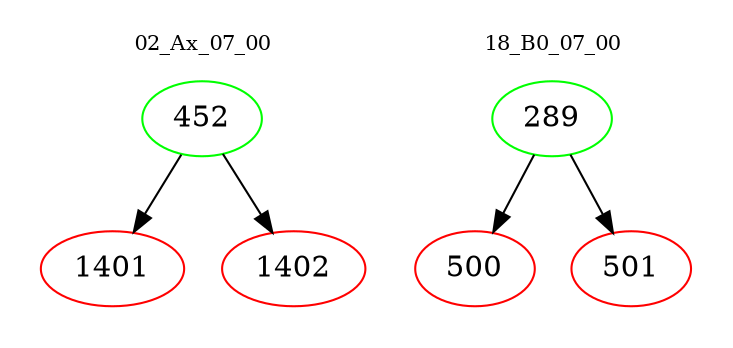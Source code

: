 digraph{
subgraph cluster_0 {
color = white
label = "02_Ax_07_00";
fontsize=10;
T0_452 [label="452", color="green"]
T0_452 -> T0_1401 [color="black"]
T0_1401 [label="1401", color="red"]
T0_452 -> T0_1402 [color="black"]
T0_1402 [label="1402", color="red"]
}
subgraph cluster_1 {
color = white
label = "18_B0_07_00";
fontsize=10;
T1_289 [label="289", color="green"]
T1_289 -> T1_500 [color="black"]
T1_500 [label="500", color="red"]
T1_289 -> T1_501 [color="black"]
T1_501 [label="501", color="red"]
}
}
